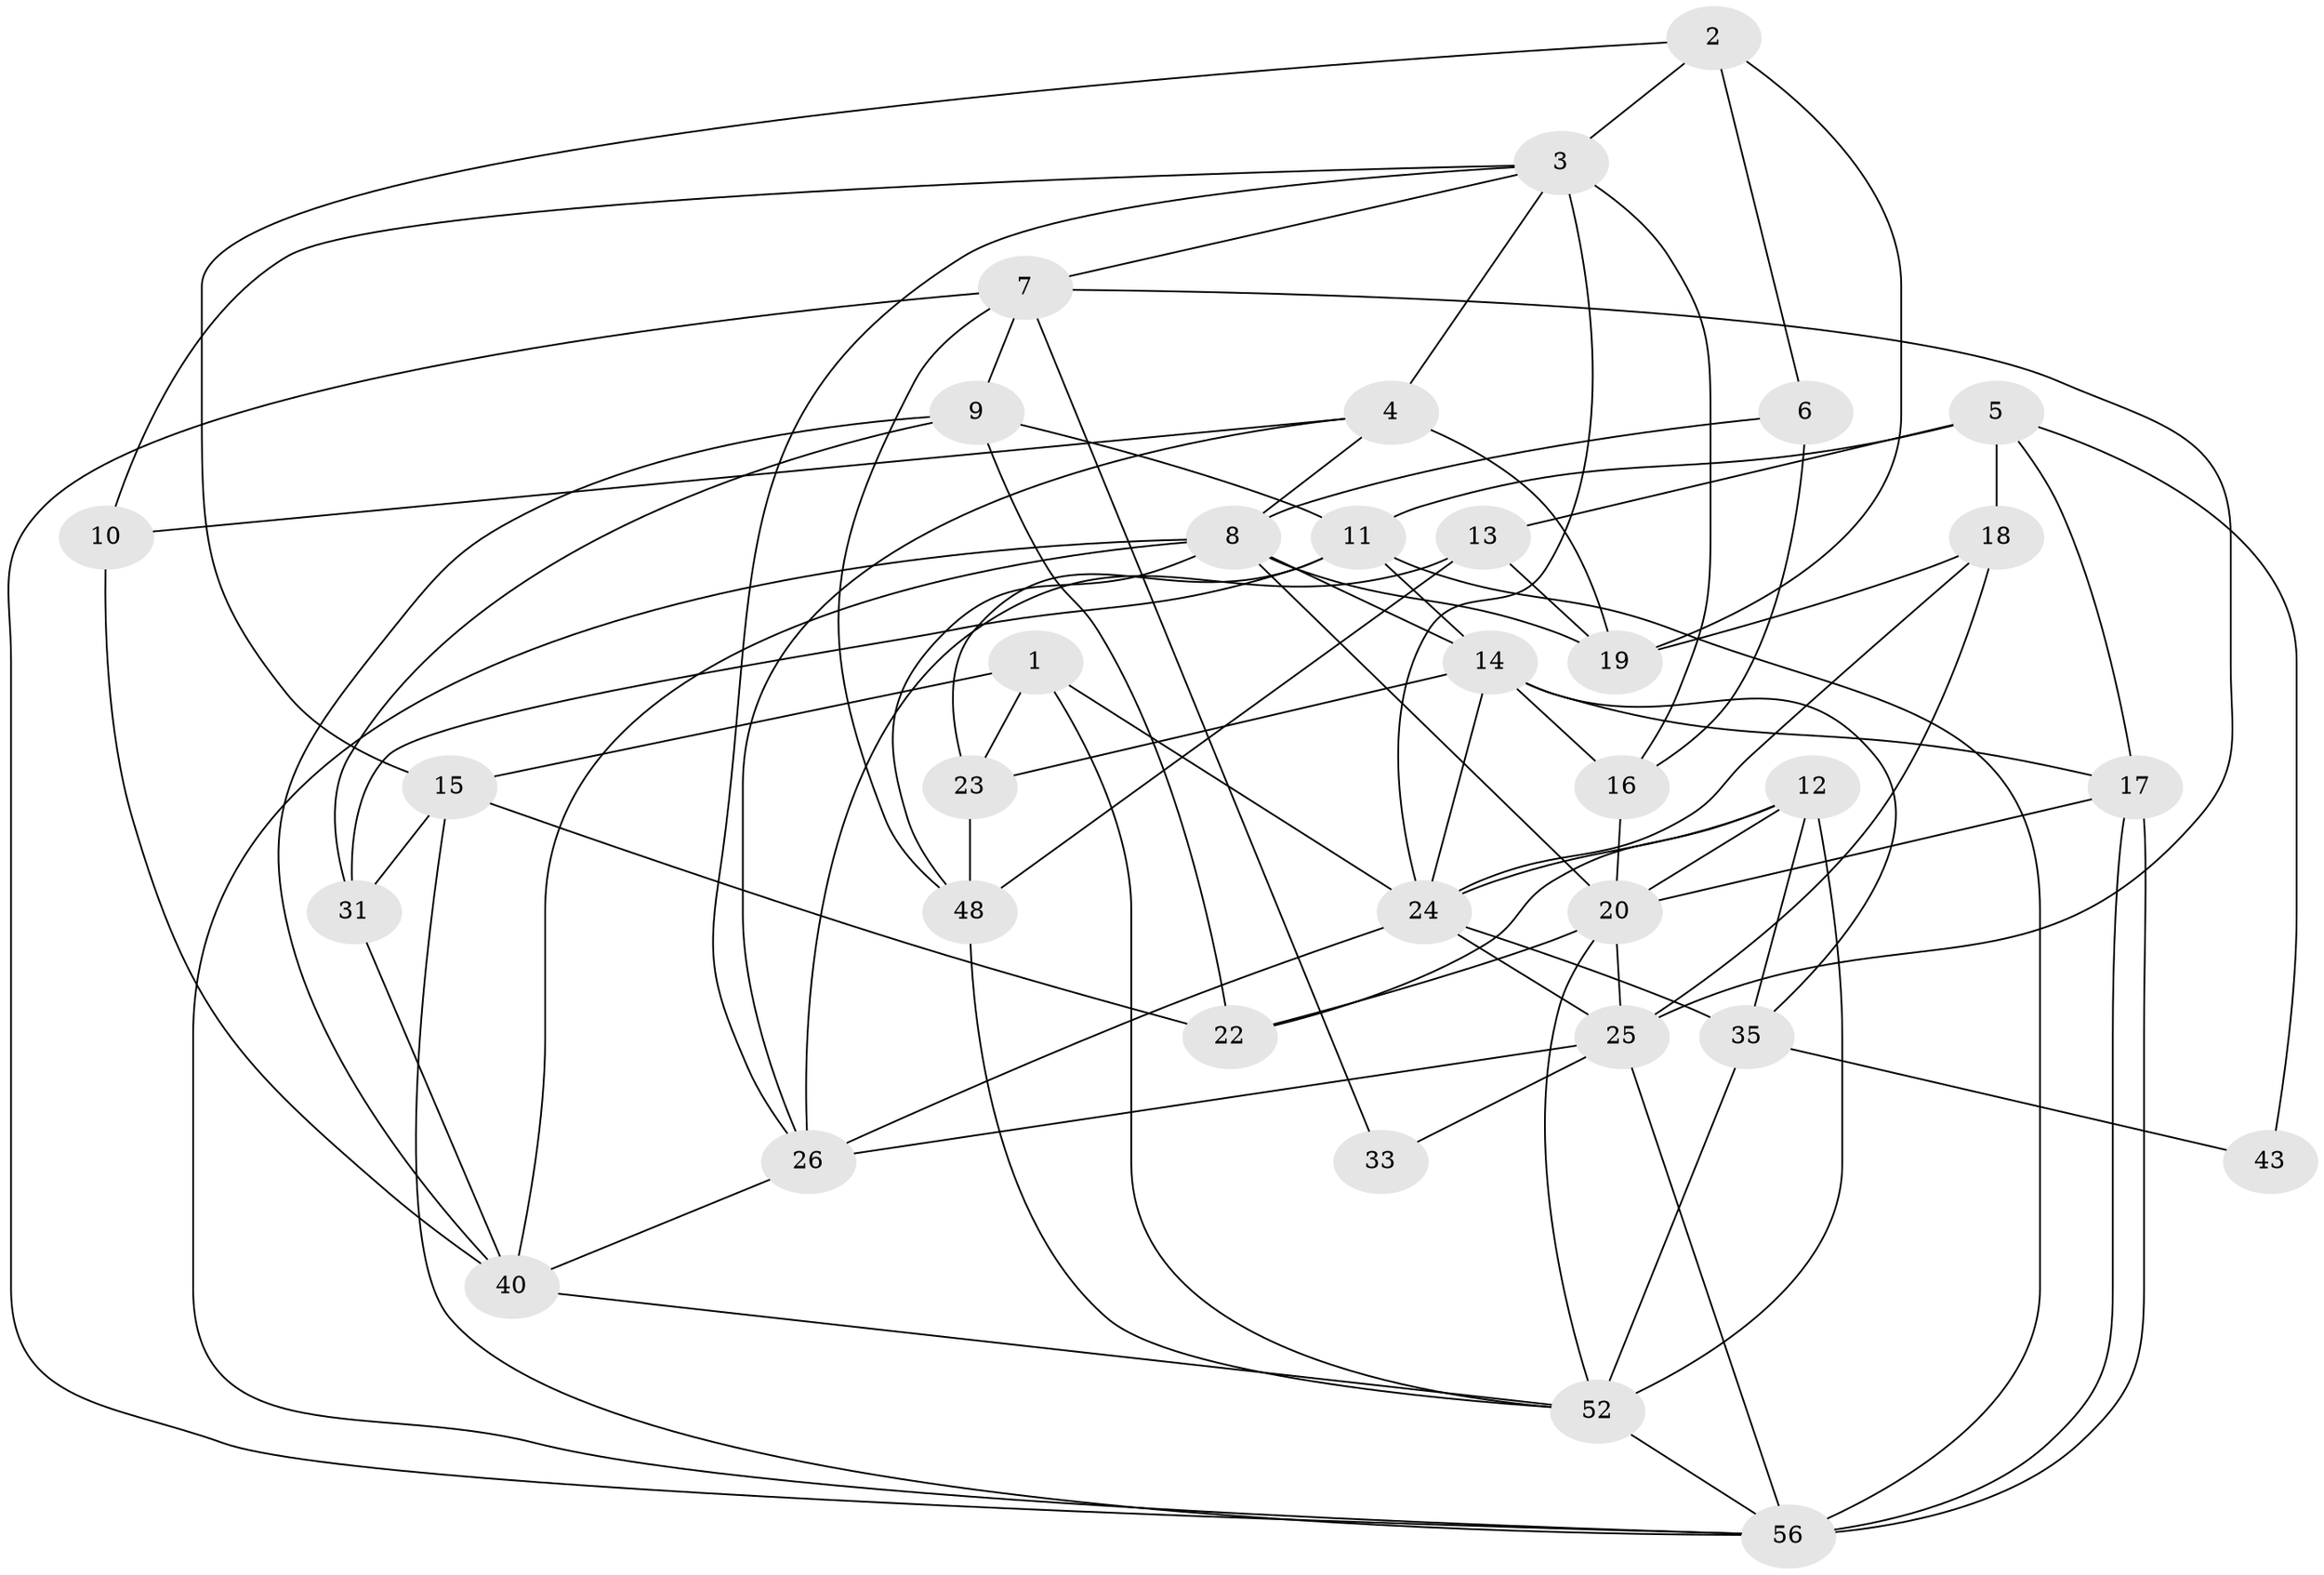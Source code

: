 // original degree distribution, {2: 0.1016949152542373, 3: 0.288135593220339, 6: 0.05084745762711865, 5: 0.2711864406779661, 4: 0.2542372881355932, 7: 0.01694915254237288, 8: 0.01694915254237288}
// Generated by graph-tools (version 1.1) at 2025/11/02/27/25 16:11:19]
// undirected, 33 vertices, 85 edges
graph export_dot {
graph [start="1"]
  node [color=gray90,style=filled];
  1 [super="+42"];
  2 [super="+41"];
  3 [super="+32"];
  4 [super="+47"];
  5;
  6;
  7 [super="+38"];
  8 [super="+34"];
  9 [super="+27"];
  10 [super="+30"];
  11 [super="+50"];
  12 [super="+46"];
  13;
  14 [super="+36"];
  15 [super="+59"];
  16 [super="+21"];
  17 [super="+44"];
  18 [super="+37"];
  19 [super="+28"];
  20 [super="+29"];
  22 [super="+39"];
  23;
  24 [super="+51"];
  25 [super="+58"];
  26 [super="+49"];
  31 [super="+53"];
  33;
  35 [super="+54"];
  40 [super="+45"];
  43;
  48 [super="+55"];
  52 [super="+57"];
  56;
  1 -- 24;
  1 -- 15;
  1 -- 52;
  1 -- 23;
  2 -- 19;
  2 -- 15;
  2 -- 3;
  2 -- 6;
  3 -- 16 [weight=2];
  3 -- 24;
  3 -- 7;
  3 -- 10;
  3 -- 26;
  3 -- 4;
  4 -- 8;
  4 -- 26;
  4 -- 10;
  4 -- 19 [weight=2];
  5 -- 18;
  5 -- 13;
  5 -- 43;
  5 -- 17;
  5 -- 11;
  6 -- 8;
  6 -- 16;
  7 -- 33;
  7 -- 9;
  7 -- 56;
  7 -- 25;
  7 -- 48;
  8 -- 40;
  8 -- 14 [weight=2];
  8 -- 20;
  8 -- 48;
  8 -- 19;
  8 -- 56;
  9 -- 11;
  9 -- 40;
  9 -- 31;
  9 -- 22;
  10 -- 40;
  11 -- 14;
  11 -- 31 [weight=2];
  11 -- 56;
  11 -- 23;
  12 -- 20;
  12 -- 24;
  12 -- 22;
  12 -- 52;
  12 -- 35;
  13 -- 19;
  13 -- 48;
  13 -- 26;
  14 -- 23;
  14 -- 17;
  14 -- 35;
  14 -- 24;
  14 -- 16;
  15 -- 56;
  15 -- 31 [weight=2];
  15 -- 22;
  16 -- 20;
  17 -- 56;
  17 -- 56;
  17 -- 20;
  18 -- 24;
  18 -- 19 [weight=2];
  18 -- 25;
  20 -- 52;
  20 -- 22;
  20 -- 25;
  23 -- 48;
  24 -- 35;
  24 -- 25;
  24 -- 26;
  25 -- 33;
  25 -- 56;
  25 -- 26;
  26 -- 40;
  31 -- 40;
  35 -- 52 [weight=2];
  35 -- 43;
  40 -- 52;
  48 -- 52;
  52 -- 56;
}
